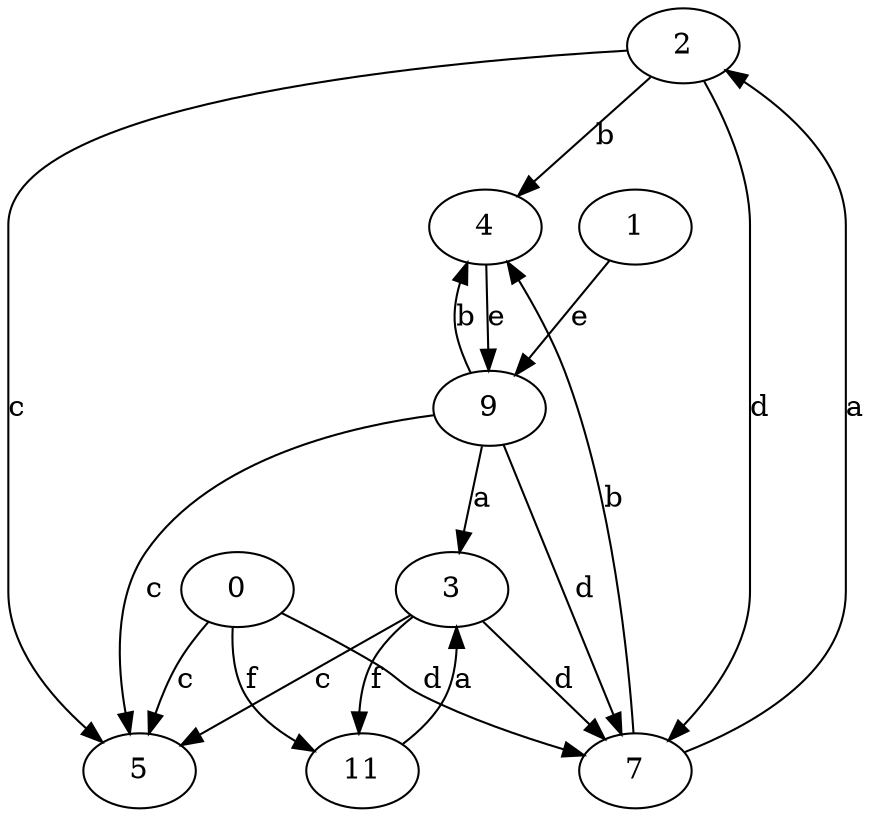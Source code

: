 strict digraph  {
2;
3;
4;
5;
7;
0;
9;
11;
1;
2 -> 4  [label=b];
2 -> 5  [label=c];
2 -> 7  [label=d];
3 -> 5  [label=c];
3 -> 7  [label=d];
3 -> 11  [label=f];
4 -> 9  [label=e];
7 -> 2  [label=a];
7 -> 4  [label=b];
0 -> 5  [label=c];
0 -> 7  [label=d];
0 -> 11  [label=f];
9 -> 3  [label=a];
9 -> 4  [label=b];
9 -> 5  [label=c];
9 -> 7  [label=d];
11 -> 3  [label=a];
1 -> 9  [label=e];
}

